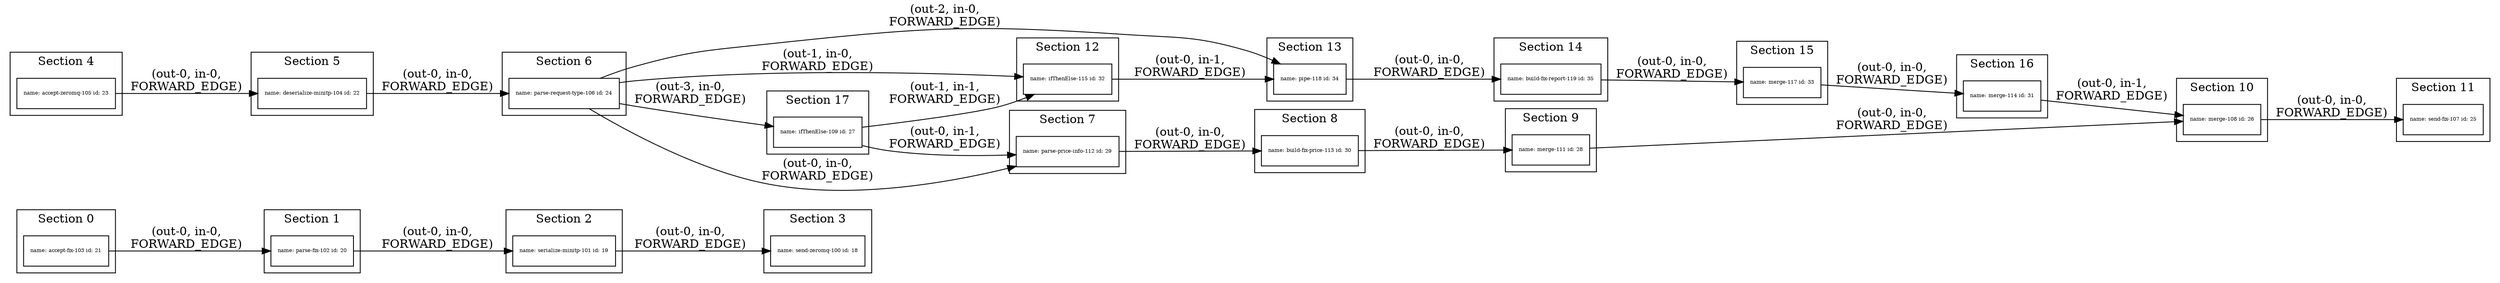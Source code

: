 digraph FLOW {
labelloc=top;
rankdir=LR;
subgraph "cluster_0" {
label="Section 0";
21 [shape=rectangle, fontsize=6, label="name: accept-fix-103 id: 21"];
}
subgraph "cluster_1" {
label="Section 1";
20 [shape=rectangle, fontsize=6, label="name: parse-fix-102 id: 20"];
}
subgraph "cluster_10" {
label="Section 10";
26 [shape=rectangle, fontsize=6, label="name: merge-108 id: 26"];
}
subgraph "cluster_11" {
label="Section 11";
25 [shape=rectangle, fontsize=6, label="name: send-fix-107 id: 25"];
}
subgraph "cluster_12" {
label="Section 12";
32 [shape=rectangle, fontsize=6, label="name: ifThenElse-115 id: 32"];
}
subgraph "cluster_13" {
label="Section 13";
34 [shape=rectangle, fontsize=6, label="name: pipe-118 id: 34"];
}
subgraph "cluster_14" {
label="Section 14";
35 [shape=rectangle, fontsize=6, label="name: build-fix-report-119 id: 35"];
}
subgraph "cluster_15" {
label="Section 15";
33 [shape=rectangle, fontsize=6, label="name: merge-117 id: 33"];
}
subgraph "cluster_16" {
label="Section 16";
31 [shape=rectangle, fontsize=6, label="name: merge-114 id: 31"];
}
subgraph "cluster_17" {
label="Section 17";
27 [shape=rectangle, fontsize=6, label="name: ifThenElse-109 id: 27"];
}
subgraph "cluster_2" {
label="Section 2";
19 [shape=rectangle, fontsize=6, label="name: serialize-minitp-101 id: 19"];
}
subgraph "cluster_3" {
label="Section 3";
18 [shape=rectangle, fontsize=6, label="name: send-zeromq-100 id: 18"];
}
subgraph "cluster_4" {
label="Section 4";
23 [shape=rectangle, fontsize=6, label="name: accept-zeromq-105 id: 23"];
}
subgraph "cluster_5" {
label="Section 5";
22 [shape=rectangle, fontsize=6, label="name: deserialize-minitp-104 id: 22"];
}
subgraph "cluster_6" {
label="Section 6";
24 [shape=rectangle, fontsize=6, label="name: parse-request-type-106 id: 24"];
}
subgraph "cluster_7" {
label="Section 7";
29 [shape=rectangle, fontsize=6, label="name: parse-price-info-112 id: 29"];
}
subgraph "cluster_8" {
label="Section 8";
30 [shape=rectangle, fontsize=6, label="name: build-fix-price-113 id: 30"];
}
subgraph "cluster_9" {
label="Section 9";
28 [shape=rectangle, fontsize=6, label="name: merge-111 id: 28"];
}
19 -> 18 [label="(out-0, in-0,
FORWARD_EDGE)"];
20 -> 19 [label="(out-0, in-0,
FORWARD_EDGE)"];
21 -> 20 [label="(out-0, in-0,
FORWARD_EDGE)"];
22 -> 24 [label="(out-0, in-0,
FORWARD_EDGE)"];
23 -> 22 [label="(out-0, in-0,
FORWARD_EDGE)"];
24 -> 27 [label="(out-3, in-0,
FORWARD_EDGE)"];
24 -> 29 [label="(out-0, in-0,
FORWARD_EDGE)"];
24 -> 32 [label="(out-1, in-0,
FORWARD_EDGE)"];
24 -> 34 [label="(out-2, in-0,
FORWARD_EDGE)"];
26 -> 25 [label="(out-0, in-0,
FORWARD_EDGE)"];
27 -> 29 [label="(out-0, in-1,
FORWARD_EDGE)"];
27 -> 32 [label="(out-1, in-1,
FORWARD_EDGE)"];
28 -> 26 [label="(out-0, in-0,
FORWARD_EDGE)"];
29 -> 30 [label="(out-0, in-0,
FORWARD_EDGE)"];
30 -> 28 [label="(out-0, in-0,
FORWARD_EDGE)"];
31 -> 26 [label="(out-0, in-1,
FORWARD_EDGE)"];
32 -> 34 [label="(out-0, in-1,
FORWARD_EDGE)"];
33 -> 31 [label="(out-0, in-0,
FORWARD_EDGE)"];
34 -> 35 [label="(out-0, in-0,
FORWARD_EDGE)"];
35 -> 33 [label="(out-0, in-0,
FORWARD_EDGE)"];
}

